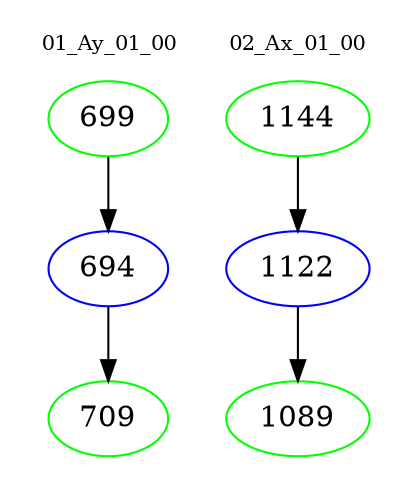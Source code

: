 digraph{
subgraph cluster_0 {
color = white
label = "01_Ay_01_00";
fontsize=10;
T0_699 [label="699", color="green"]
T0_699 -> T0_694 [color="black"]
T0_694 [label="694", color="blue"]
T0_694 -> T0_709 [color="black"]
T0_709 [label="709", color="green"]
}
subgraph cluster_1 {
color = white
label = "02_Ax_01_00";
fontsize=10;
T1_1144 [label="1144", color="green"]
T1_1144 -> T1_1122 [color="black"]
T1_1122 [label="1122", color="blue"]
T1_1122 -> T1_1089 [color="black"]
T1_1089 [label="1089", color="green"]
}
}
